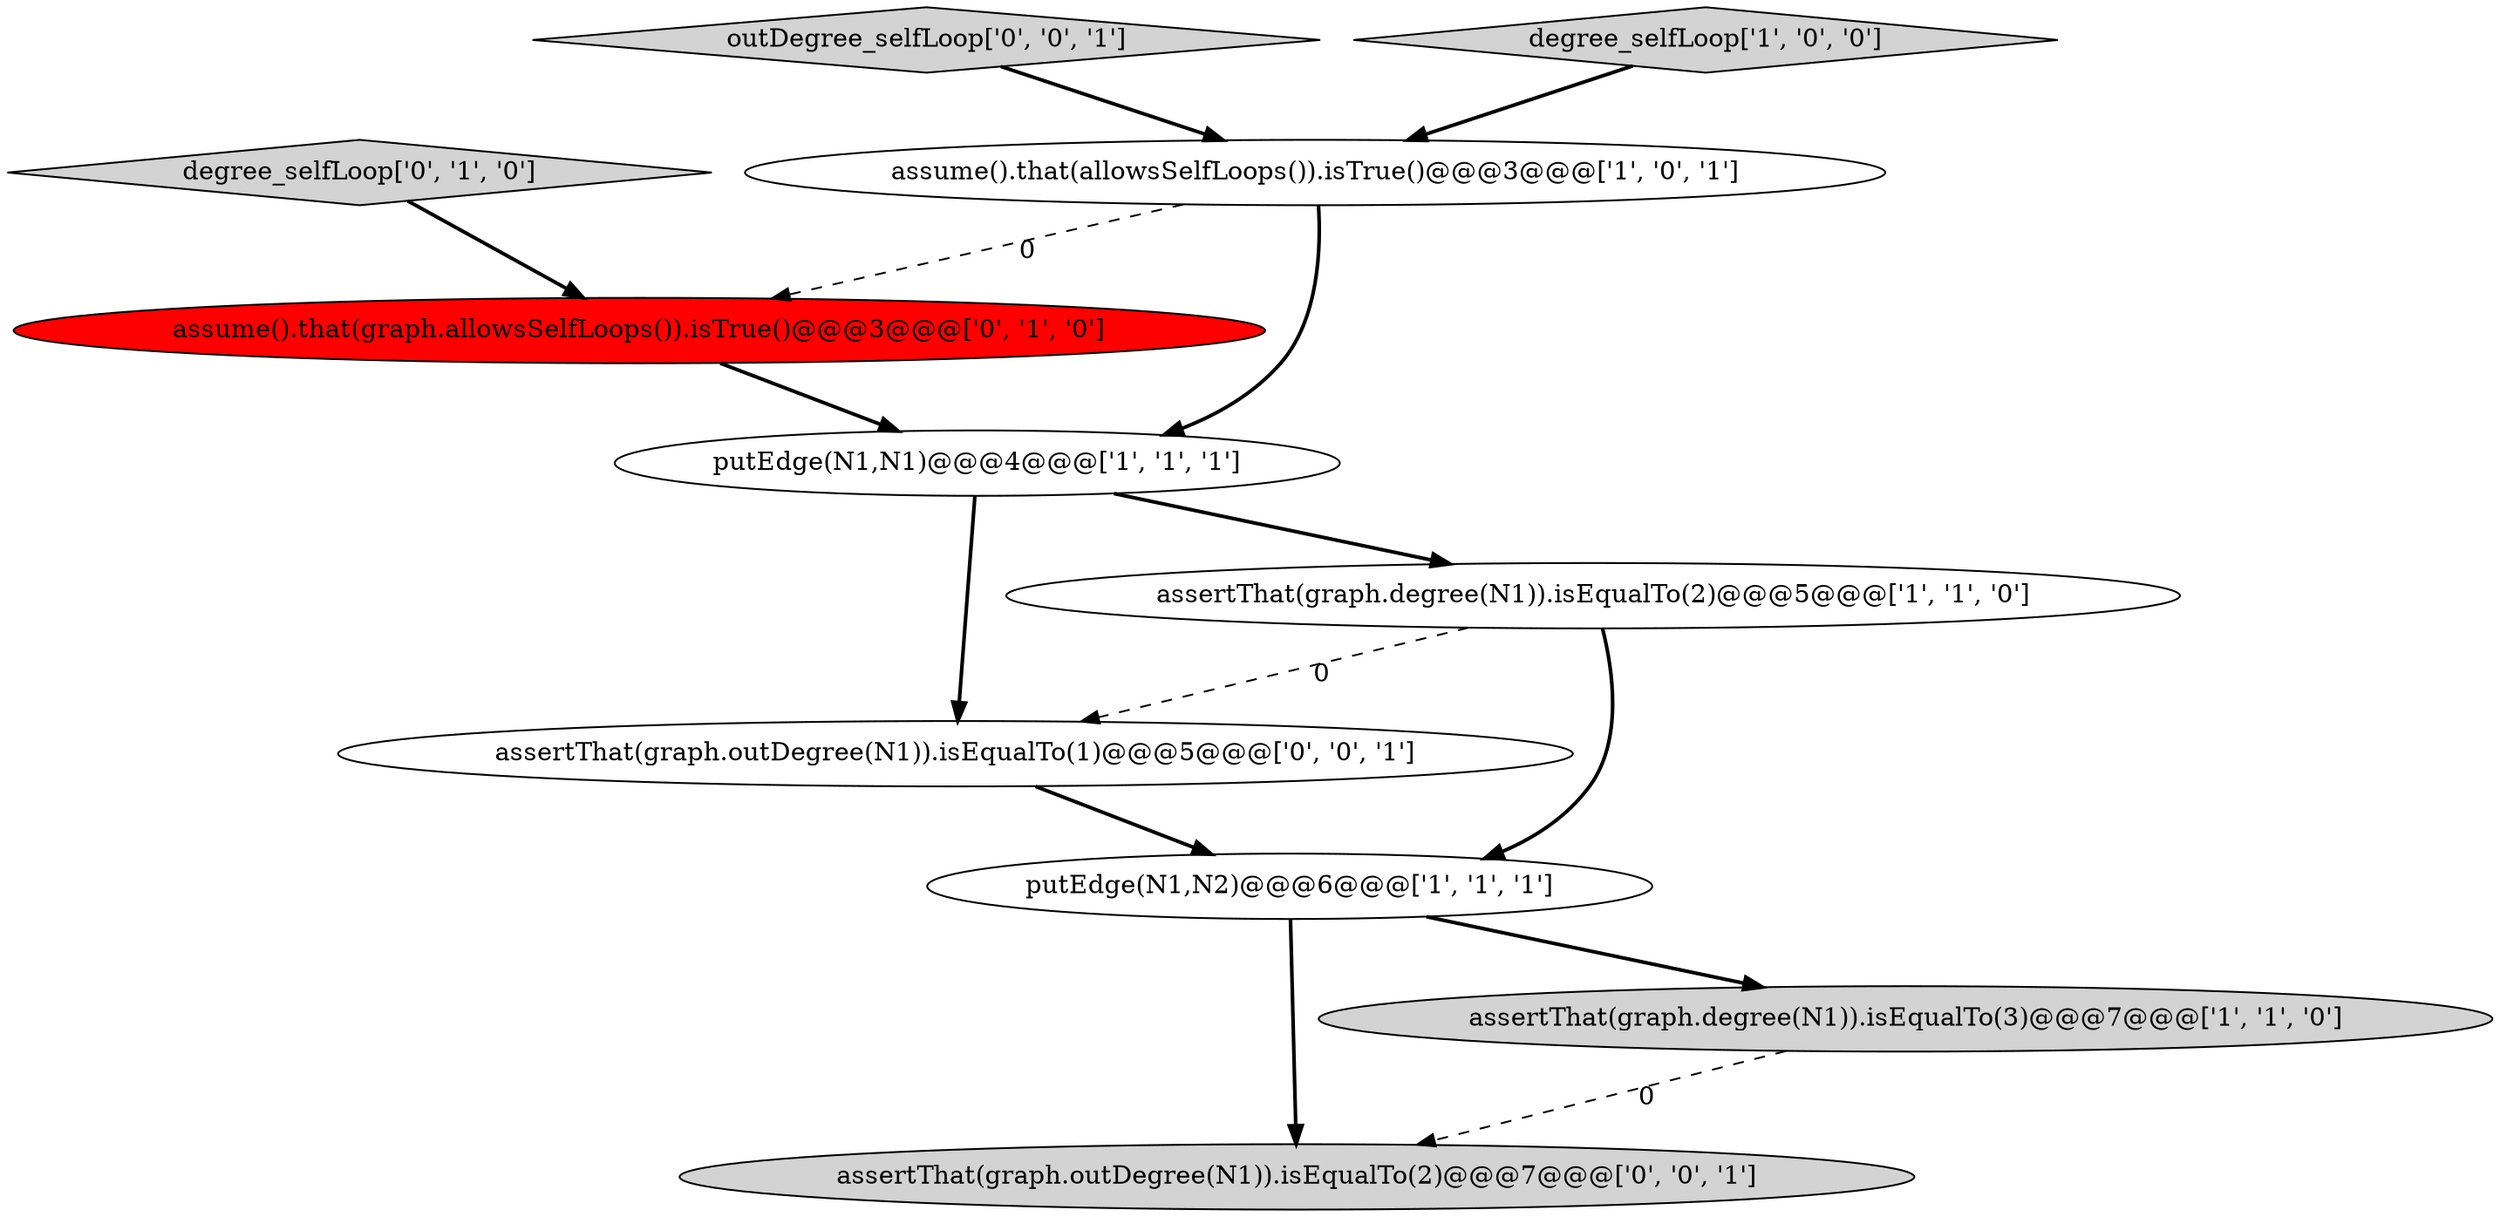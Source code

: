 digraph {
8 [style = filled, label = "assertThat(graph.outDegree(N1)).isEqualTo(2)@@@7@@@['0', '0', '1']", fillcolor = lightgray, shape = ellipse image = "AAA0AAABBB3BBB"];
2 [style = filled, label = "assume().that(allowsSelfLoops()).isTrue()@@@3@@@['1', '0', '1']", fillcolor = white, shape = ellipse image = "AAA0AAABBB1BBB"];
9 [style = filled, label = "assertThat(graph.outDegree(N1)).isEqualTo(1)@@@5@@@['0', '0', '1']", fillcolor = white, shape = ellipse image = "AAA0AAABBB3BBB"];
6 [style = filled, label = "assume().that(graph.allowsSelfLoops()).isTrue()@@@3@@@['0', '1', '0']", fillcolor = red, shape = ellipse image = "AAA1AAABBB2BBB"];
5 [style = filled, label = "putEdge(N1,N1)@@@4@@@['1', '1', '1']", fillcolor = white, shape = ellipse image = "AAA0AAABBB1BBB"];
10 [style = filled, label = "outDegree_selfLoop['0', '0', '1']", fillcolor = lightgray, shape = diamond image = "AAA0AAABBB3BBB"];
0 [style = filled, label = "assertThat(graph.degree(N1)).isEqualTo(2)@@@5@@@['1', '1', '0']", fillcolor = white, shape = ellipse image = "AAA0AAABBB1BBB"];
1 [style = filled, label = "putEdge(N1,N2)@@@6@@@['1', '1', '1']", fillcolor = white, shape = ellipse image = "AAA0AAABBB1BBB"];
7 [style = filled, label = "degree_selfLoop['0', '1', '0']", fillcolor = lightgray, shape = diamond image = "AAA0AAABBB2BBB"];
3 [style = filled, label = "assertThat(graph.degree(N1)).isEqualTo(3)@@@7@@@['1', '1', '0']", fillcolor = lightgray, shape = ellipse image = "AAA0AAABBB1BBB"];
4 [style = filled, label = "degree_selfLoop['1', '0', '0']", fillcolor = lightgray, shape = diamond image = "AAA0AAABBB1BBB"];
1->3 [style = bold, label=""];
3->8 [style = dashed, label="0"];
6->5 [style = bold, label=""];
10->2 [style = bold, label=""];
4->2 [style = bold, label=""];
1->8 [style = bold, label=""];
0->9 [style = dashed, label="0"];
9->1 [style = bold, label=""];
5->0 [style = bold, label=""];
5->9 [style = bold, label=""];
0->1 [style = bold, label=""];
7->6 [style = bold, label=""];
2->5 [style = bold, label=""];
2->6 [style = dashed, label="0"];
}
